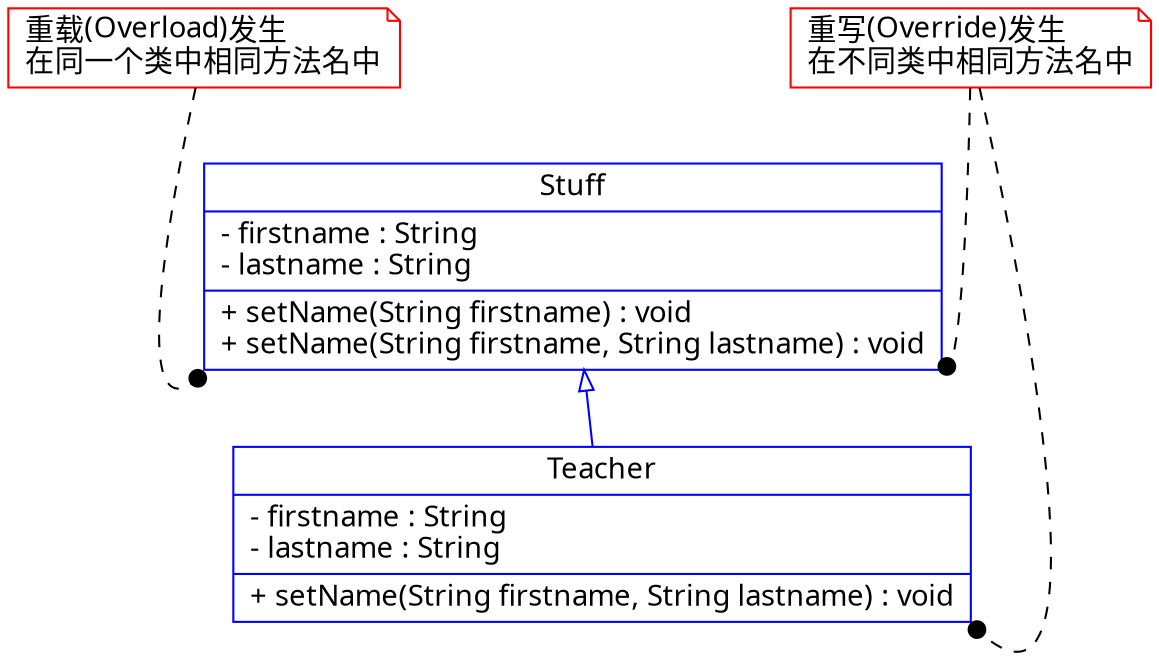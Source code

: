 digraph OverloadOverride {
  // rankdir=LR;
  fontname="Helvetia";
  node[shape="record"; fontname="Helvetia"];

  node [color=red];
  note_overload [shape=note; label="重载(Overload)发生\l在同一个类中相同方法名中"];
  note_override [shape=note; label="重写(Override)发生\l在不同类中相同方法名中"];

  node [color=blue;];
  stuff [label="{Stuff|- firstname : String\l- lastname : String\l|+ setName(String firstname) : void\l+ setName(String firstname, String lastname) : void\l}"];
  teacher [label="{Teacher|- firstname : String\l- lastname : String\l|+ setName(String firstname, String lastname) : void\l}"; ];
  edge[fontname="Helvetia"; dir=back; arrowtail=empty; color=blue];
  stuff -> teacher;

  edge[style=dashed; dir=forward; arrowhead=dot; color=black];
  note_override -> teacher:se;
  note_override -> stuff:se;
  note_overload -> stuff:sw;

}
